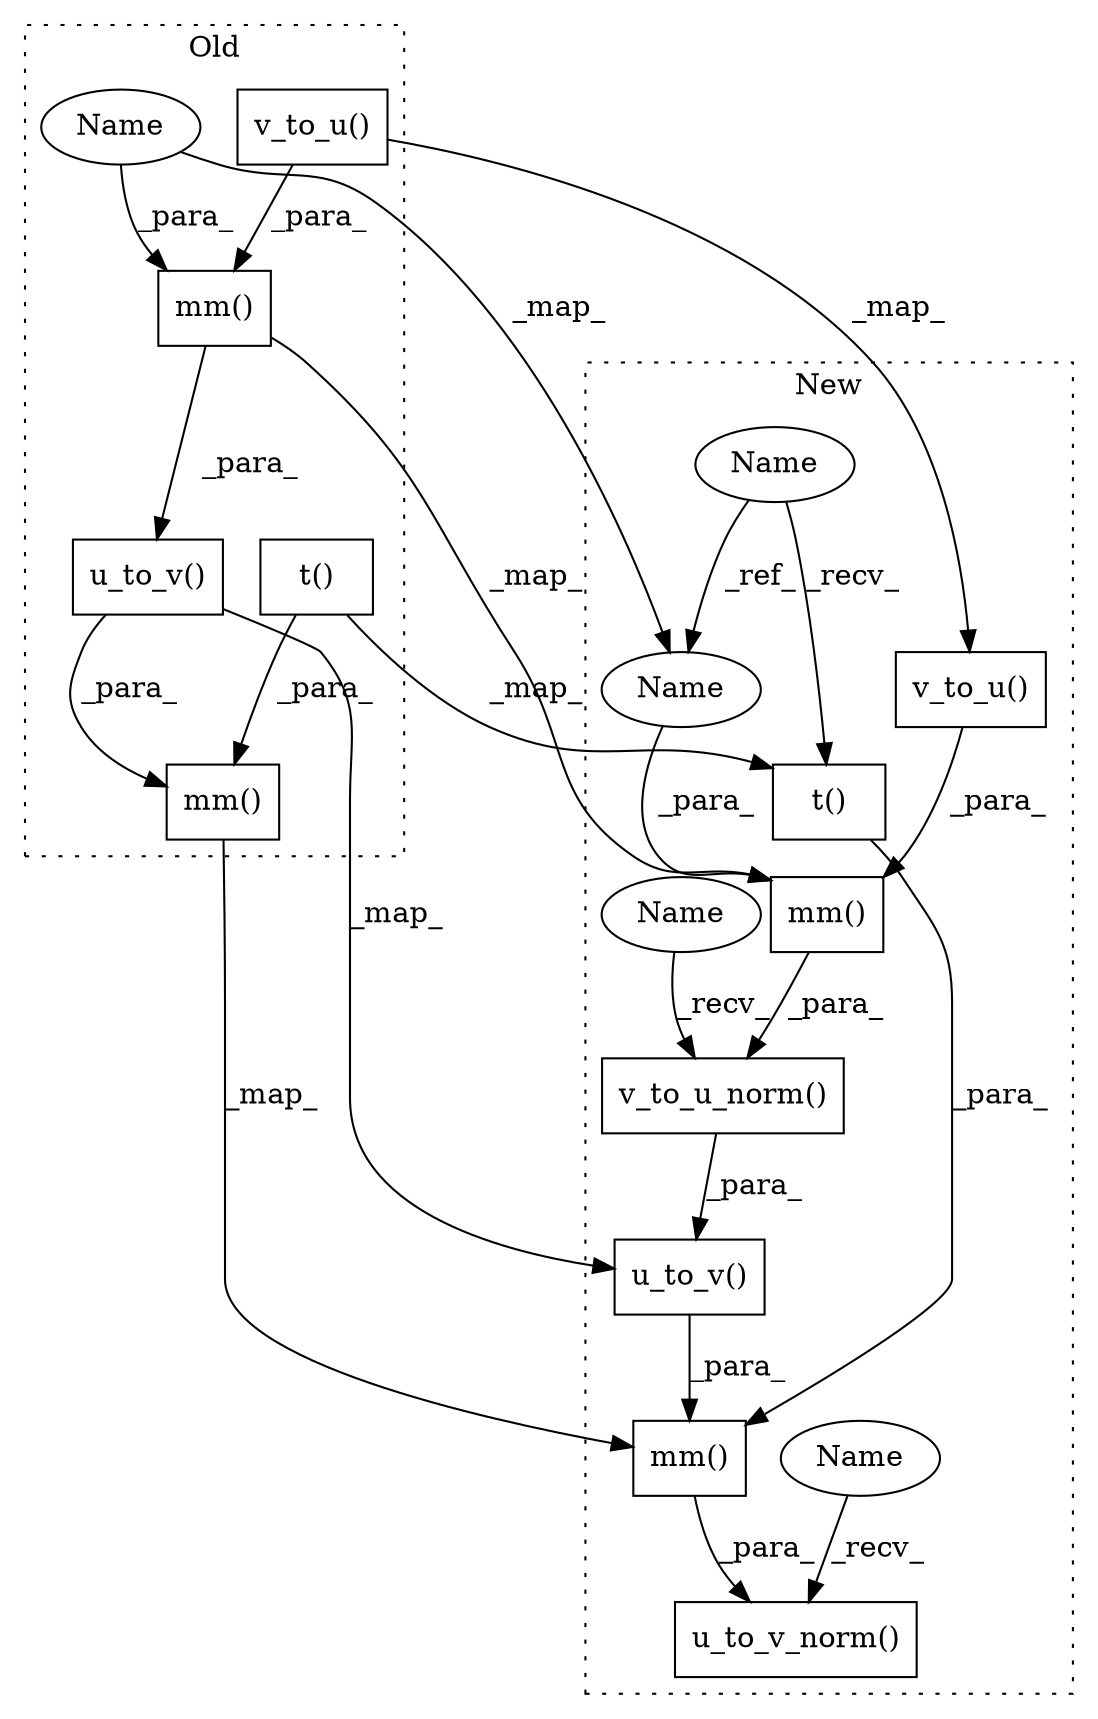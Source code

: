 digraph G {
subgraph cluster0 {
1 [label="t()" a="75" s="3044" l="20" shape="box"];
4 [label="mm()" a="75" s="3035,3090" l="9,1" shape="box"];
9 [label="mm()" a="75" s="2836,2887" l="9,1" shape="box"];
11 [label="u_to_v()" a="75" s="3066,3089" l="12,1" shape="box"];
13 [label="v_to_u()" a="75" s="2863,2886" l="12,1" shape="box"];
17 [label="Name" a="87" s="2845" l="16" shape="ellipse"];
label = "Old";
style="dotted";
}
subgraph cluster1 {
2 [label="t()" a="75" s="3401" l="20" shape="box"];
3 [label="mm()" a="75" s="3371,3447" l="30,1" shape="box"];
5 [label="v_to_u_norm()" a="75" s="3115,3205" l="38,18" shape="box"];
6 [label="u_to_v_norm()" a="75" s="3354,3448" l="17,18" shape="box"];
7 [label="Name" a="87" s="2959" l="16" shape="ellipse"];
8 [label="mm()" a="75" s="3153,3204" l="9,1" shape="box"];
10 [label="u_to_v()" a="75" s="3423,3446" l="12,1" shape="box"];
12 [label="v_to_u()" a="75" s="3180,3203" l="12,1" shape="box"];
14 [label="Name" a="87" s="3162" l="16" shape="ellipse"];
15 [label="Name" a="87" s="3354" l="4" shape="ellipse"];
16 [label="Name" a="87" s="3115" l="4" shape="ellipse"];
label = "New";
style="dotted";
}
1 -> 4 [label="_para_"];
1 -> 2 [label="_map_"];
2 -> 3 [label="_para_"];
3 -> 6 [label="_para_"];
4 -> 3 [label="_map_"];
5 -> 10 [label="_para_"];
7 -> 2 [label="_recv_"];
7 -> 14 [label="_ref_"];
8 -> 5 [label="_para_"];
9 -> 11 [label="_para_"];
9 -> 8 [label="_map_"];
10 -> 3 [label="_para_"];
11 -> 10 [label="_map_"];
11 -> 4 [label="_para_"];
12 -> 8 [label="_para_"];
13 -> 9 [label="_para_"];
13 -> 12 [label="_map_"];
14 -> 8 [label="_para_"];
15 -> 6 [label="_recv_"];
16 -> 5 [label="_recv_"];
17 -> 14 [label="_map_"];
17 -> 9 [label="_para_"];
}
